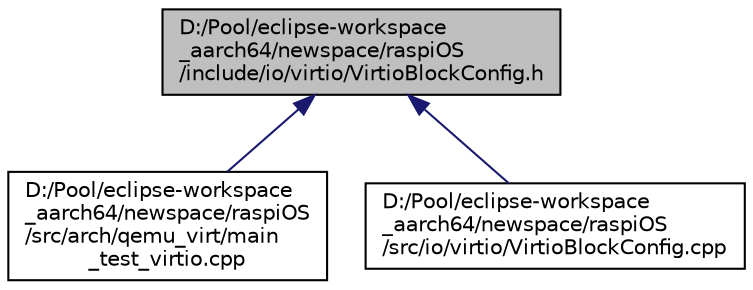 digraph "D:/Pool/eclipse-workspace_aarch64/newspace/raspiOS/include/io/virtio/VirtioBlockConfig.h"
{
  edge [fontname="Helvetica",fontsize="10",labelfontname="Helvetica",labelfontsize="10"];
  node [fontname="Helvetica",fontsize="10",shape=record];
  Node7 [label="D:/Pool/eclipse-workspace\l_aarch64/newspace/raspiOS\l/include/io/virtio/VirtioBlockConfig.h",height=0.2,width=0.4,color="black", fillcolor="grey75", style="filled", fontcolor="black"];
  Node7 -> Node8 [dir="back",color="midnightblue",fontsize="10",style="solid",fontname="Helvetica"];
  Node8 [label="D:/Pool/eclipse-workspace\l_aarch64/newspace/raspiOS\l/src/arch/qemu_virt/main\l_test_virtio.cpp",height=0.2,width=0.4,color="black", fillcolor="white", style="filled",URL="$d0/d67/main__test__virtio_8cpp.html"];
  Node7 -> Node9 [dir="back",color="midnightblue",fontsize="10",style="solid",fontname="Helvetica"];
  Node9 [label="D:/Pool/eclipse-workspace\l_aarch64/newspace/raspiOS\l/src/io/virtio/VirtioBlockConfig.cpp",height=0.2,width=0.4,color="black", fillcolor="white", style="filled",URL="$d2/d56/_virtio_block_config_8cpp.html"];
}
